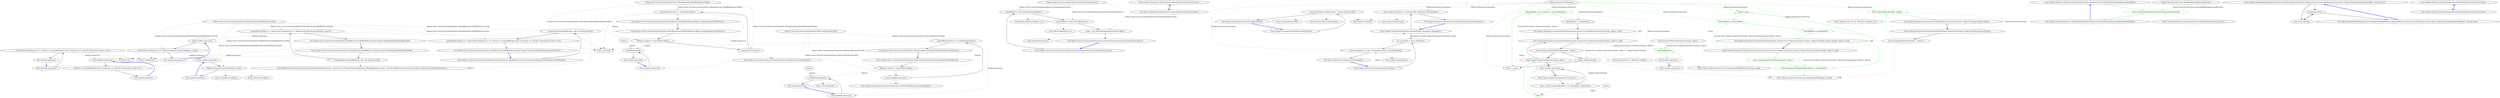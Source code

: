 digraph  {
m0_37 [label="Entry Unk.>", span="", cluster="Unk.>", file="BindingSyntax.cs"];
m0_5 [label="Entry Mock<IResolutionRoot>.cstr", span="", cluster="Mock<IResolutionRoot>.cstr", file="BindingSyntax.cs"];
m0_13 [label="Entry Ninject.Activation.Scope.ActivationScope.CanResolve(Ninject.Activation.IRequest)", span="53-53", cluster="Ninject.Activation.Scope.ActivationScope.CanResolve(Ninject.Activation.IRequest)", file="BindingSyntax.cs"];
m0_28 [label="Entry Unk.Resolve", span="", cluster="Unk.Resolve", file="BindingSyntax.cs"];
m0_7 [label="Entry ActivationScope.cstr", span="", cluster="ActivationScope.cstr", file="BindingSyntax.cs"];
m0_6 [label="Entry Mock<IRequest>.cstr", span="", cluster="Mock<IRequest>.cstr", file="BindingSyntax.cs"];
m0_33 [label="Entry Ninject.Activation.Scope.ActivationScope.Resolve(System.Type, System.Func<Ninject.Planning.Bindings.IBindingMetadata, bool>, System.Collections.Generic.IEnumerable<Ninject.Parameters.IParameter>)", span="65-65", cluster="Ninject.Activation.Scope.ActivationScope.Resolve(System.Type, System.Func<Ninject.Planning.Bindings.IBindingMetadata, bool>, System.Collections.Generic.IEnumerable<Ninject.Parameters.IParameter>)", file="BindingSyntax.cs"];
m0_41 [label="Entry Ninject.Tests.Unit.ActivationScopeTests.WhenResolveIsCalledWithServiceType.ScopeCreatesRequestWithItselfAsScope()", span="58-58", cluster="Ninject.Tests.Unit.ActivationScopeTests.WhenResolveIsCalledWithServiceType.ScopeCreatesRequestWithItselfAsScope()", file="BindingSyntax.cs"];
m0_42 [label="scope.Resolve(typeof(IWeapon), null, new IParameter[0])", span="60-60", cluster="Ninject.Tests.Unit.ActivationScopeTests.WhenResolveIsCalledWithServiceType.ScopeCreatesRequestWithItselfAsScope()", file="BindingSyntax.cs"];
m0_43 [label="parentMock.Verify(x => x.Resolve(It.Is<Request>(r => ReferenceEquals(r.ScopeCallback(), scope))))", span="61-61", cluster="Ninject.Tests.Unit.ActivationScopeTests.WhenResolveIsCalledWithServiceType.ScopeCreatesRequestWithItselfAsScope()", file="BindingSyntax.cs"];
m0_44 [label="Exit Ninject.Tests.Unit.ActivationScopeTests.WhenResolveIsCalledWithServiceType.ScopeCreatesRequestWithItselfAsScope()", span="58-58", cluster="Ninject.Tests.Unit.ActivationScopeTests.WhenResolveIsCalledWithServiceType.ScopeCreatesRequestWithItselfAsScope()", file="BindingSyntax.cs"];
m0_52 [label="Entry Unk.ReferenceEquals", span="", cluster="Unk.ReferenceEquals", file="BindingSyntax.cs"];
m0_24 [label="Entry Ninject.Activation.Scope.ActivationScope.Resolve(Ninject.Activation.IRequest)", span="75-75", cluster="Ninject.Activation.Scope.ActivationScope.Resolve(Ninject.Activation.IRequest)", file="BindingSyntax.cs"];
m0_8 [label="Entry Ninject.Tests.Unit.ActivationScopeTests.WhenCanResolveIsCalled.ScopeDelegatesCallToParent()", span="29-29", cluster="Ninject.Tests.Unit.ActivationScopeTests.WhenCanResolveIsCalled.ScopeDelegatesCallToParent()", file="BindingSyntax.cs"];
m0_9 [label="IRequest request = requestMock.Object", span="31-31", cluster="Ninject.Tests.Unit.ActivationScopeTests.WhenCanResolveIsCalled.ScopeDelegatesCallToParent()", file="BindingSyntax.cs"];
m0_10 [label="scope.CanResolve(request)", span="32-32", cluster="Ninject.Tests.Unit.ActivationScopeTests.WhenCanResolveIsCalled.ScopeDelegatesCallToParent()", file="BindingSyntax.cs"];
m0_11 [label="parentMock.Verify(x => x.CanResolve(request))", span="33-33", cluster="Ninject.Tests.Unit.ActivationScopeTests.WhenCanResolveIsCalled.ScopeDelegatesCallToParent()", file="BindingSyntax.cs"];
m0_12 [label="Exit Ninject.Tests.Unit.ActivationScopeTests.WhenCanResolveIsCalled.ScopeDelegatesCallToParent()", span="29-29", cluster="Ninject.Tests.Unit.ActivationScopeTests.WhenCanResolveIsCalled.ScopeDelegatesCallToParent()", file="BindingSyntax.cs"];
m0_19 [label="Entry Ninject.Tests.Unit.ActivationScopeTests.WhenResolveIsCalledWithRequestObject.ScopeDelegatesCallToParent()", span="40-40", cluster="Ninject.Tests.Unit.ActivationScopeTests.WhenResolveIsCalledWithRequestObject.ScopeDelegatesCallToParent()", file="BindingSyntax.cs"];
m0_20 [label="IRequest request = requestMock.Object", span="42-42", cluster="Ninject.Tests.Unit.ActivationScopeTests.WhenResolveIsCalledWithRequestObject.ScopeDelegatesCallToParent()", file="BindingSyntax.cs"];
m0_21 [label="scope.Resolve(request)", span="43-43", cluster="Ninject.Tests.Unit.ActivationScopeTests.WhenResolveIsCalledWithRequestObject.ScopeDelegatesCallToParent()", file="BindingSyntax.cs"];
m0_22 [label="parentMock.Verify(x => x.Resolve(request))", span="44-44", cluster="Ninject.Tests.Unit.ActivationScopeTests.WhenResolveIsCalledWithRequestObject.ScopeDelegatesCallToParent()", file="BindingSyntax.cs"];
m0_23 [label="Exit Ninject.Tests.Unit.ActivationScopeTests.WhenResolveIsCalledWithRequestObject.ScopeDelegatesCallToParent()", span="40-40", cluster="Ninject.Tests.Unit.ActivationScopeTests.WhenResolveIsCalledWithRequestObject.ScopeDelegatesCallToParent()", file="BindingSyntax.cs"];
m0_14 [label="Entry Unk.Verify", span="", cluster="Unk.Verify", file="BindingSyntax.cs"];
m0_18 [label="Entry Unk.CanResolve", span="", cluster="Unk.CanResolve", file="BindingSyntax.cs"];
m0_48 [label="Entry lambda expression", span="61-61", cluster="lambda expression", file="BindingSyntax.cs"];
m0_16 [label="x.CanResolve(request)", span="33-33", cluster="lambda expression", file="BindingSyntax.cs"];
m0_15 [label="Entry lambda expression", span="33-33", cluster="lambda expression", file="BindingSyntax.cs"];
m0_17 [label="Exit lambda expression", span="33-33", cluster="lambda expression", file="BindingSyntax.cs"];
m0_26 [label="x.Resolve(request)", span="44-44", cluster="lambda expression", file="BindingSyntax.cs"];
m0_25 [label="Entry lambda expression", span="44-44", cluster="lambda expression", file="BindingSyntax.cs"];
m0_27 [label="Exit lambda expression", span="44-44", cluster="lambda expression", file="BindingSyntax.cs"];
m0_34 [label="Entry lambda expression", span="54-54", cluster="lambda expression", file="BindingSyntax.cs"];
m0_35 [label="x.Resolve(It.Is<Request>(r => r.Service == typeof(IWeapon) && r.Constraint == null && r.Parameters.Count == 0))", span="54-54", cluster="lambda expression", file="BindingSyntax.cs"];
m0_36 [label="Exit lambda expression", span="54-54", cluster="lambda expression", file="BindingSyntax.cs"];
m0_38 [label="Entry lambda expression", span="54-54", cluster="lambda expression", file="BindingSyntax.cs"];
m0_39 [label="r.Service == typeof(IWeapon) && r.Constraint == null && r.Parameters.Count == 0", span="54-54", cluster="lambda expression", file="BindingSyntax.cs"];
m0_40 [label="Exit lambda expression", span="54-54", cluster="lambda expression", file="BindingSyntax.cs"];
m0_45 [label="Entry lambda expression", span="61-61", cluster="lambda expression", file="BindingSyntax.cs"];
m0_46 [label="x.Resolve(It.Is<Request>(r => ReferenceEquals(r.ScopeCallback(), scope)))", span="61-61", cluster="lambda expression", file="BindingSyntax.cs"];
m0_47 [label="Exit lambda expression", span="61-61", cluster="lambda expression", file="BindingSyntax.cs"];
m0_49 [label="ReferenceEquals(r.ScopeCallback(), scope)", span="61-61", cluster="lambda expression", file="BindingSyntax.cs"];
m0_50 [label="Exit lambda expression", span="61-61", cluster="lambda expression", file="BindingSyntax.cs"];
m0_29 [label="Entry Ninject.Tests.Unit.ActivationScopeTests.WhenResolveIsCalledWithServiceType.ScopeCreatesRequestAndDelegatesCallToParent()", span="51-51", cluster="Ninject.Tests.Unit.ActivationScopeTests.WhenResolveIsCalledWithServiceType.ScopeCreatesRequestAndDelegatesCallToParent()", file="BindingSyntax.cs"];
m0_30 [label="scope.Resolve(typeof(IWeapon), null, new IParameter[0])", span="53-53", cluster="Ninject.Tests.Unit.ActivationScopeTests.WhenResolveIsCalledWithServiceType.ScopeCreatesRequestAndDelegatesCallToParent()", file="BindingSyntax.cs"];
m0_31 [label="parentMock.Verify(x => x.Resolve(It.Is<Request>(r => r.Service == typeof(IWeapon) && r.Constraint == null && r.Parameters.Count == 0)))", span="54-54", cluster="Ninject.Tests.Unit.ActivationScopeTests.WhenResolveIsCalledWithServiceType.ScopeCreatesRequestAndDelegatesCallToParent()", file="BindingSyntax.cs"];
m0_32 [label="Exit Ninject.Tests.Unit.ActivationScopeTests.WhenResolveIsCalledWithServiceType.ScopeCreatesRequestAndDelegatesCallToParent()", span="51-51", cluster="Ninject.Tests.Unit.ActivationScopeTests.WhenResolveIsCalledWithServiceType.ScopeCreatesRequestAndDelegatesCallToParent()", file="BindingSyntax.cs"];
m0_51 [label="Entry Unk.ScopeCallback", span="", cluster="Unk.ScopeCallback", file="BindingSyntax.cs"];
m0_0 [label="Entry Ninject.Tests.Unit.ActivationScopeTests.ActivationScopeContext.ActivationScopeContext()", span="18-18", cluster="Ninject.Tests.Unit.ActivationScopeTests.ActivationScopeContext.ActivationScopeContext()", file="BindingSyntax.cs"];
m0_1 [label="parentMock = new Mock<IResolutionRoot>()", span="20-20", cluster="Ninject.Tests.Unit.ActivationScopeTests.ActivationScopeContext.ActivationScopeContext()", file="BindingSyntax.cs"];
m0_2 [label="requestMock = new Mock<IRequest>()", span="21-21", cluster="Ninject.Tests.Unit.ActivationScopeTests.ActivationScopeContext.ActivationScopeContext()", file="BindingSyntax.cs"];
m0_3 [label="scope = new ActivationScope(parentMock.Object)", span="22-22", cluster="Ninject.Tests.Unit.ActivationScopeTests.ActivationScopeContext.ActivationScopeContext()", file="BindingSyntax.cs"];
m0_4 [label="Exit Ninject.Tests.Unit.ActivationScopeTests.ActivationScopeContext.ActivationScopeContext()", span="18-18", cluster="Ninject.Tests.Unit.ActivationScopeTests.ActivationScopeContext.ActivationScopeContext()", file="BindingSyntax.cs"];
m0_53 [label="Ninject.Tests.Unit.ActivationScopeTests.ActivationScopeContext", span="", file="BindingSyntax.cs"];
m0_54 [label="Ninject.Tests.Unit.ActivationScopeTests.WhenCanResolveIsCalled", span="", file="BindingSyntax.cs"];
m0_55 [label=request, span="", file="BindingSyntax.cs"];
m0_56 [label="Ninject.Tests.Unit.ActivationScopeTests.WhenResolveIsCalledWithRequestObject", span="", file="BindingSyntax.cs"];
m0_57 [label=request, span="", file="BindingSyntax.cs"];
m0_58 [label="Ninject.Tests.Unit.ActivationScopeTests.WhenResolveIsCalledWithServiceType", span="", file="BindingSyntax.cs"];
m2_0 [label="Entry Ninject.Parameters.IParameter.GetValue(Ninject.Activation.IContext)", span="36-36", cluster="Ninject.Parameters.IParameter.GetValue(Ninject.Activation.IContext)", file="IParameter.cs"];
m2_1 [label="Exit Ninject.Parameters.IParameter.GetValue(Ninject.Activation.IContext)", span="36-36", cluster="Ninject.Parameters.IParameter.GetValue(Ninject.Activation.IContext)", file="IParameter.cs"];
m5_44 [label="Entry string.Equals(string)", span="0-0", cluster="string.Equals(string)", file="Parameter.cs"];
m5_3 [label=value, span="45-45", cluster="lambda expression", file="Parameter.cs", color=green, community=0];
m5_25 [label="Entry Ninject.Parameters.Parameter.GetValue(Ninject.Activation.IContext, Ninject.Planning.Targets.ITarget)", span="85-85", cluster="Ninject.Parameters.Parameter.GetValue(Ninject.Activation.IContext, Ninject.Planning.Targets.ITarget)", file="Parameter.cs"];
m5_27 [label="return ValueCallback(context, target);", span="88-88", cluster="Ninject.Parameters.Parameter.GetValue(Ninject.Activation.IContext, Ninject.Planning.Targets.ITarget)", color=green, community=0, file="Parameter.cs"];
m5_26 [label="Ensure.ArgumentNotNull(context, ''context'')", span="87-87", cluster="Ninject.Parameters.Parameter.GetValue(Ninject.Activation.IContext, Ninject.Planning.Targets.ITarget)", file="Parameter.cs"];
m5_28 [label="Exit Ninject.Parameters.Parameter.GetValue(Ninject.Activation.IContext, Ninject.Planning.Targets.ITarget)", span="85-85", cluster="Ninject.Parameters.Parameter.GetValue(Ninject.Activation.IContext, Ninject.Planning.Targets.ITarget)", file="Parameter.cs"];
m5_41 [label="Entry string.GetHashCode()", span="0-0", cluster="string.GetHashCode()", file="Parameter.cs"];
m5_40 [label="Entry System.Type.GetHashCode()", span="0-0", cluster="System.Type.GetHashCode()", file="Parameter.cs"];
m5_17 [label="Entry System.Func<T, TResult>.Invoke(T)", span="0-0", cluster="System.Func<T, TResult>.Invoke(T)", file="Parameter.cs"];
m5_36 [label="Entry Ninject.Parameters.Parameter.GetHashCode()", span="106-106", cluster="Ninject.Parameters.Parameter.GetHashCode()", file="Parameter.cs"];
m5_37 [label="return GetType().GetHashCode() ^ Name.GetHashCode();", span="108-108", cluster="Ninject.Parameters.Parameter.GetHashCode()", file="Parameter.cs"];
m5_38 [label="Exit Ninject.Parameters.Parameter.GetHashCode()", span="106-106", cluster="Ninject.Parameters.Parameter.GetHashCode()", file="Parameter.cs"];
m5_12 [label="Entry Ninject.Infrastructure.Ensure.ArgumentNotNullOrEmpty(string, string)", span="22-22", cluster="Ninject.Infrastructure.Ensure.ArgumentNotNullOrEmpty(string, string)", file="Parameter.cs"];
m5_35 [label="Entry object.Equals(object)", span="0-0", cluster="object.Equals(object)", file="Parameter.cs"];
m5_0 [label="Entry Ninject.NinjectSettings.Get<T>(string, T)", span="120-120", cluster="Ninject.NinjectSettings.Get<T>(string, T)", file="Parameter.cs"];
m5_1 [label="return _values.ContainsKey(key) ? (T)_values[key] : defaultValue;", span="122-122", cluster="Ninject.NinjectSettings.Get<T>(string, T)", file="Parameter.cs"];
m5_2 [label="Entry lambda expression", span="45-45", cluster="lambda expression", file="Parameter.cs"];
m5_39 [label="Entry object.GetType()", span="0-0", cluster="object.GetType()", file="Parameter.cs"];
m5_29 [label="Entry System.Func<T1, T2, TResult>.Invoke(T1, T2)", span="0-0", cluster="System.Func<T1, T2, TResult>.Invoke(T1, T2)", file="Parameter.cs"];
m5_30 [label="Entry Ninject.Parameters.Parameter.Equals(object)", span="96-96", cluster="Ninject.Parameters.Parameter.Equals(object)", file="Parameter.cs"];
m5_32 [label="return parameter != null ? Equals(parameter) : base.Equals(obj);", span="99-99", cluster="Ninject.Parameters.Parameter.Equals(object)", file="Parameter.cs"];
m5_31 [label="var parameter = obj as IParameter", span="98-98", cluster="Ninject.Parameters.Parameter.Equals(object)", file="Parameter.cs"];
m5_33 [label="Exit Ninject.Parameters.Parameter.Equals(object)", span="96-96", cluster="Ninject.Parameters.Parameter.Equals(object)", file="Parameter.cs"];
m5_14 [label="Entry lambda expression", span="59-59", cluster="lambda expression", file="Parameter.cs"];
m5_4 [label="Entry Ninject.NinjectSettings.Set(string, object)", span="130-130", cluster="Ninject.NinjectSettings.Set(string, object)", file="Parameter.cs"];
m5_15 [label="valueCallback(ctx)", span="59-59", cluster="lambda expression", color=green, community=0, file="Parameter.cs"];
m5_16 [label="Exit lambda expression", span="59-59", cluster="lambda expression", file="Parameter.cs"];
m5_5 [label="Entry Ninject.Parameters.Parameter.Parameter(string, System.Func<Ninject.Activation.IContext, object>, bool)", span="53-53", cluster="Ninject.Parameters.Parameter.Parameter(string, System.Func<Ninject.Activation.IContext, object>, bool)", file="Parameter.cs"];
m5_6 [label="Ensure.ArgumentNotNullOrEmpty(name, ''name'')", span="55-55", cluster="Ninject.Parameters.Parameter.Parameter(string, System.Func<Ninject.Activation.IContext, object>, bool)", file="Parameter.cs"];
m5_34 [label="Entry Ninject.Parameters.Parameter.Equals(Ninject.Parameters.IParameter)", span="116-116", cluster="Ninject.Parameters.Parameter.Equals(Ninject.Parameters.IParameter)", file="Parameter.cs"];
m5_42 [label="return other.GetType() == GetType() && other.Name.Equals(Name);", span="118-118", cluster="Ninject.Parameters.Parameter.Equals(Ninject.Parameters.IParameter)", file="Parameter.cs"];
m5_43 [label="Exit Ninject.Parameters.Parameter.Equals(Ninject.Parameters.IParameter)", span="116-116", cluster="Ninject.Parameters.Parameter.Equals(Ninject.Parameters.IParameter)", file="Parameter.cs"];
m5_13 [label="Entry Ninject.Infrastructure.Ensure.ArgumentNotNull(object, string)", span="17-17", cluster="Ninject.Infrastructure.Ensure.ArgumentNotNull(object, string)", file="Parameter.cs"];
m5_9 [label="ValueCallback = (ctx, target) => valueCallback(ctx)", span="59-59", cluster="Ninject.Parameters.Parameter.Parameter(string, System.Func<Ninject.Activation.IContext, object>, bool)", color=green, community=0, file="Parameter.cs"];
m5_8 [label="Name = name", span="58-58", cluster="Ninject.Parameters.Parameter.Parameter(string, System.Func<Ninject.Activation.IContext, object>, bool)", file="Parameter.cs"];
m5_10 [label="ShouldInherit = shouldInherit", span="60-60", cluster="Ninject.Parameters.Parameter.Parameter(string, System.Func<Ninject.Activation.IContext, object>, bool)", file="Parameter.cs"];
m5_7 [label="Ninject.NinjectSettings", span="", cluster="Ninject.Parameters.Parameter.Parameter(string, System.Func<Ninject.Activation.IContext, object>, bool)", file="Parameter.cs"];
m5_11 [label="Exit Ninject.Parameters.Parameter.Parameter(string, System.Func<Ninject.Activation.IContext, object>, bool)", span="53-53", cluster="Ninject.Parameters.Parameter.Parameter(string, System.Func<Ninject.Activation.IContext, object>, bool)", file="Parameter.cs"];
m5_18 [label="Entry Ninject.Parameters.Parameter.Parameter(string, System.Func<Ninject.Activation.IContext, Ninject.Planning.Targets.ITarget, object>, bool)", span="69-69", cluster="Ninject.Parameters.Parameter.Parameter(string, System.Func<Ninject.Activation.IContext, Ninject.Planning.Targets.ITarget, object>, bool)", file="Parameter.cs"];
m5_19 [label="Ensure.ArgumentNotNullOrEmpty(name, ''name'')", span="71-71", cluster="Ninject.Parameters.Parameter.Parameter(string, System.Func<Ninject.Activation.IContext, Ninject.Planning.Targets.ITarget, object>, bool)", color=green, community=0, file="Parameter.cs"];
m5_20 [label="Ensure.ArgumentNotNull(valueCallback, ''valueCallback'')", span="72-72", cluster="Ninject.Parameters.Parameter.Parameter(string, System.Func<Ninject.Activation.IContext, Ninject.Planning.Targets.ITarget, object>, bool)", color=green, community=0, file="Parameter.cs"];
m5_21 [label="Name = name", span="74-74", cluster="Ninject.Parameters.Parameter.Parameter(string, System.Func<Ninject.Activation.IContext, Ninject.Planning.Targets.ITarget, object>, bool)", color=green, community=0, file="Parameter.cs"];
m5_22 [label="ValueCallback = valueCallback", span="75-75", cluster="Ninject.Parameters.Parameter.Parameter(string, System.Func<Ninject.Activation.IContext, Ninject.Planning.Targets.ITarget, object>, bool)", color=green, community=0, file="Parameter.cs"];
m5_23 [label="ShouldInherit = shouldInherit", span="76-76", cluster="Ninject.Parameters.Parameter.Parameter(string, System.Func<Ninject.Activation.IContext, Ninject.Planning.Targets.ITarget, object>, bool)", color=green, community=0, file="Parameter.cs"];
m5_24 [label="Exit Ninject.Parameters.Parameter.Parameter(string, System.Func<Ninject.Activation.IContext, Ninject.Planning.Targets.ITarget, object>, bool)", span="69-69", cluster="Ninject.Parameters.Parameter.Parameter(string, System.Func<Ninject.Activation.IContext, Ninject.Planning.Targets.ITarget, object>, bool)", file="Parameter.cs"];
m5_45 [label=object, span="", file="Parameter.cs"];
m5_46 [label="Ninject.Parameters.Parameter", span="", file="Parameter.cs"];
m5_47 [label="System.Func<Ninject.Activation.IContext, object>", span="", file="Parameter.cs"];
m6_0 [label="Entry Ninject.Selection.Heuristics.StandardMethodInjectionHeuristic.ShouldInject(System.Reflection.MethodInfo)", span="36-36", cluster="Ninject.Selection.Heuristics.StandardMethodInjectionHeuristic.ShouldInject(System.Reflection.MethodInfo)", file="PropertyValue.cs"];
m6_1 [label="return method.HasAttribute(Kernel.Settings.InjectAttribute);", span="38-38", cluster="Ninject.Selection.Heuristics.StandardMethodInjectionHeuristic.ShouldInject(System.Reflection.MethodInfo)", file="PropertyValue.cs", color=green, community=0];
m6_2 [label="Exit Ninject.Selection.Heuristics.StandardMethodInjectionHeuristic.ShouldInject(System.Reflection.MethodInfo)", span="36-36", cluster="Ninject.Selection.Heuristics.StandardMethodInjectionHeuristic.ShouldInject(System.Reflection.MethodInfo)", file="PropertyValue.cs"];
m6_3 [label="Entry System.Reflection.ICustomAttributeProvider.HasAttribute(System.Type)", span="38-38", cluster="System.Reflection.ICustomAttributeProvider.HasAttribute(System.Type)", file="PropertyValue.cs"];
m6_4 [label="Ninject.Selection.Heuristics.StandardMethodInjectionHeuristic", span="", file="PropertyValue.cs"];
m7_0 [label="Entry Ninject.Planning.Bindings.Resolvers.StandardBindingResolver.Resolve(Ninject.Infrastructure.Multimap<System.Type, Ninject.Planning.Bindings.IBinding>, System.Type)", span="29-29", cluster="Ninject.Planning.Bindings.Resolvers.StandardBindingResolver.Resolve(Ninject.Infrastructure.Multimap<System.Type, Ninject.Planning.Bindings.IBinding>, System.Type)", file="StandardProvider.cs"];
m7_1 [label="bindings[service]", span="31-31", cluster="Ninject.Planning.Bindings.Resolvers.StandardBindingResolver.Resolve(Ninject.Infrastructure.Multimap<System.Type, Ninject.Planning.Bindings.IBinding>, System.Type)", file="StandardProvider.cs"];
m7_2 [label="yield return binding;", span="32-32", cluster="Ninject.Planning.Bindings.Resolvers.StandardBindingResolver.Resolve(Ninject.Infrastructure.Multimap<System.Type, Ninject.Planning.Bindings.IBinding>, System.Type)", file="StandardProvider.cs"];
m7_3 [label="Exit Ninject.Planning.Bindings.Resolvers.StandardBindingResolver.Resolve(Ninject.Infrastructure.Multimap<System.Type, Ninject.Planning.Bindings.IBinding>, System.Type)", span="29-29", cluster="Ninject.Planning.Bindings.Resolvers.StandardBindingResolver.Resolve(Ninject.Infrastructure.Multimap<System.Type, Ninject.Planning.Bindings.IBinding>, System.Type)", file="StandardProvider.cs"];
m8_0 [label="Entry Ninject.Planning.Targets.ITarget.ResolveWithin(Ninject.Activation.IContext)", span="54-54", cluster="Ninject.Planning.Targets.ITarget.ResolveWithin(Ninject.Activation.IContext)", file="Target.cs"];
m8_1 [label="Exit Ninject.Planning.Targets.ITarget.ResolveWithin(Ninject.Activation.IContext)", span="54-54", cluster="Ninject.Planning.Targets.ITarget.ResolveWithin(Ninject.Activation.IContext)", file="Target.cs"];
m0_41 -> m0_42  [key=0, style=solid];
m0_42 -> m0_43  [key=0, style=solid];
m0_42 -> m0_33  [key=2, style=dotted];
m0_43 -> m0_44  [key=0, style=solid];
m0_43 -> m0_14  [key=2, style=dotted];
m0_43 -> m0_45  [key=1, style=dashed, color=darkseagreen4, label="lambda expression"];
m0_44 -> m0_41  [key=0, style=bold, color=blue];
m0_8 -> m0_9  [key=0, style=solid];
m0_9 -> m0_10  [key=0, style=solid];
m0_9 -> m0_11  [key=1, style=dashed, color=darkseagreen4, label=request];
m0_9 -> m0_16  [key=1, style=dashed, color=darkseagreen4, label=request];
m0_10 -> m0_11  [key=0, style=solid];
m0_10 -> m0_13  [key=2, style=dotted];
m0_11 -> m0_12  [key=0, style=solid];
m0_11 -> m0_14  [key=2, style=dotted];
m0_11 -> m0_15  [key=1, style=dashed, color=darkseagreen4, label="lambda expression"];
m0_12 -> m0_8  [key=0, style=bold, color=blue];
m0_19 -> m0_20  [key=0, style=solid];
m0_20 -> m0_21  [key=0, style=solid];
m0_20 -> m0_22  [key=1, style=dashed, color=darkseagreen4, label=request];
m0_20 -> m0_26  [key=1, style=dashed, color=darkseagreen4, label=request];
m0_21 -> m0_22  [key=0, style=solid];
m0_21 -> m0_24  [key=2, style=dotted];
m0_22 -> m0_23  [key=0, style=solid];
m0_22 -> m0_14  [key=2, style=dotted];
m0_22 -> m0_25  [key=1, style=dashed, color=darkseagreen4, label="lambda expression"];
m0_23 -> m0_19  [key=0, style=bold, color=blue];
m0_48 -> m0_49  [key=0, style=solid];
m0_16 -> m0_17  [key=0, style=solid];
m0_16 -> m0_18  [key=2, style=dotted];
m0_15 -> m0_16  [key=0, style=solid];
m0_17 -> m0_15  [key=0, style=bold, color=blue];
m0_26 -> m0_27  [key=0, style=solid];
m0_26 -> m0_28  [key=2, style=dotted];
m0_25 -> m0_26  [key=0, style=solid];
m0_27 -> m0_25  [key=0, style=bold, color=blue];
m0_34 -> m0_35  [key=0, style=solid];
m0_35 -> m0_36  [key=0, style=solid];
m0_35 -> m0_37  [key=2, style=dotted];
m0_35 -> m0_28  [key=2, style=dotted];
m0_35 -> m0_38  [key=1, style=dashed, color=darkseagreen4, label="lambda expression"];
m0_36 -> m0_34  [key=0, style=bold, color=blue];
m0_38 -> m0_39  [key=0, style=solid];
m0_39 -> m0_40  [key=0, style=solid];
m0_40 -> m0_38  [key=0, style=bold, color=blue];
m0_45 -> m0_46  [key=0, style=solid];
m0_46 -> m0_47  [key=0, style=solid];
m0_46 -> m0_37  [key=2, style=dotted];
m0_46 -> m0_28  [key=2, style=dotted];
m0_46 -> m0_48  [key=1, style=dashed, color=darkseagreen4, label="lambda expression"];
m0_47 -> m0_45  [key=0, style=bold, color=blue];
m0_49 -> m0_50  [key=0, style=solid];
m0_49 -> m0_51  [key=2, style=dotted];
m0_49 -> m0_52  [key=2, style=dotted];
m0_50 -> m0_48  [key=0, style=bold, color=blue];
m0_29 -> m0_30  [key=0, style=solid];
m0_30 -> m0_31  [key=0, style=solid];
m0_30 -> m0_33  [key=2, style=dotted];
m0_31 -> m0_32  [key=0, style=solid];
m0_31 -> m0_14  [key=2, style=dotted];
m0_31 -> m0_34  [key=1, style=dashed, color=darkseagreen4, label="lambda expression"];
m0_32 -> m0_29  [key=0, style=bold, color=blue];
m0_0 -> m0_1  [key=0, style=solid];
m0_1 -> m0_2  [key=0, style=solid];
m0_1 -> m0_5  [key=2, style=dotted];
m0_2 -> m0_3  [key=0, style=solid];
m0_2 -> m0_6  [key=2, style=dotted];
m0_3 -> m0_4  [key=0, style=solid];
m0_3 -> m0_7  [key=2, style=dotted];
m0_4 -> m0_0  [key=0, style=bold, color=blue];
m0_53 -> m0_1  [key=1, style=dashed, color=darkseagreen4, label="Ninject.Tests.Unit.ActivationScopeTests.ActivationScopeContext"];
m0_53 -> m0_2  [key=1, style=dashed, color=darkseagreen4, label="Ninject.Tests.Unit.ActivationScopeTests.ActivationScopeContext"];
m0_53 -> m0_3  [key=1, style=dashed, color=darkseagreen4, label="Ninject.Tests.Unit.ActivationScopeTests.ActivationScopeContext"];
m0_54 -> m0_9  [key=1, style=dashed, color=darkseagreen4, label="Ninject.Tests.Unit.ActivationScopeTests.WhenCanResolveIsCalled"];
m0_54 -> m0_10  [key=1, style=dashed, color=darkseagreen4, label="Ninject.Tests.Unit.ActivationScopeTests.WhenCanResolveIsCalled"];
m0_54 -> m0_11  [key=1, style=dashed, color=darkseagreen4, label="Ninject.Tests.Unit.ActivationScopeTests.WhenCanResolveIsCalled"];
m0_55 -> m0_16  [key=1, style=dashed, color=darkseagreen4, label=request];
m0_56 -> m0_20  [key=1, style=dashed, color=darkseagreen4, label="Ninject.Tests.Unit.ActivationScopeTests.WhenResolveIsCalledWithRequestObject"];
m0_56 -> m0_21  [key=1, style=dashed, color=darkseagreen4, label="Ninject.Tests.Unit.ActivationScopeTests.WhenResolveIsCalledWithRequestObject"];
m0_56 -> m0_22  [key=1, style=dashed, color=darkseagreen4, label="Ninject.Tests.Unit.ActivationScopeTests.WhenResolveIsCalledWithRequestObject"];
m0_57 -> m0_26  [key=1, style=dashed, color=darkseagreen4, label=request];
m0_58 -> m0_30  [key=1, style=dashed, color=darkseagreen4, label="Ninject.Tests.Unit.ActivationScopeTests.WhenResolveIsCalledWithServiceType"];
m0_58 -> m0_31  [key=1, style=dashed, color=darkseagreen4, label="Ninject.Tests.Unit.ActivationScopeTests.WhenResolveIsCalledWithServiceType"];
m0_58 -> m0_42  [key=1, style=dashed, color=darkseagreen4, label="Ninject.Tests.Unit.ActivationScopeTests.WhenResolveIsCalledWithServiceType"];
m0_58 -> m0_43  [key=1, style=dashed, color=darkseagreen4, label="Ninject.Tests.Unit.ActivationScopeTests.WhenResolveIsCalledWithServiceType"];
m0_58 -> m0_46  [key=1, style=dashed, color=darkseagreen4, label="Ninject.Tests.Unit.ActivationScopeTests.WhenResolveIsCalledWithServiceType"];
m0_58 -> m0_49  [key=1, style=dashed, color=darkseagreen4, label="Ninject.Tests.Unit.ActivationScopeTests.WhenResolveIsCalledWithServiceType"];
m2_0 -> m2_1  [key=0, style=solid];
m2_1 -> m2_0  [key=0, style=bold, color=blue];
m5_3 -> m5_4  [key=0, style=solid, color=green];
m5_25 -> m5_27  [key=1, style=dashed, color=green, label="Ninject.Activation.IContext"];
m5_25 -> m5_26  [key=0, style=solid];
m5_27 -> m5_28  [key=0, style=solid, color=green];
m5_27 -> m5_29  [key=2, style=dotted, color=green];
m5_26 -> m5_27  [key=0, style=solid, color=green];
m5_26 -> m5_13  [key=2, style=dotted];
m5_28 -> m5_25  [key=0, style=bold, color=blue];
m5_36 -> m5_37  [key=0, style=solid];
m5_37 -> m5_38  [key=0, style=solid];
m5_37 -> m5_39  [key=2, style=dotted];
m5_37 -> m5_40  [key=2, style=dotted];
m5_37 -> m5_41  [key=2, style=dotted];
m5_38 -> m5_36  [key=0, style=bold, color=blue];
m5_0 -> m5_1  [key=0, style=solid];
m5_1 -> m5_2  [key=0, style=solid];
m5_1 -> m5_3  [key=2, style=dotted];
m5_2 -> m5_0  [key=0, style=bold, color=blue];
m5_2 -> m5_3  [key=0, style=solid, color=green];
m5_30 -> m5_32  [key=1, style=dashed, color=darkseagreen4, label=object];
m5_30 -> m5_31  [key=0, style=solid];
m5_32 -> m5_33  [key=0, style=solid];
m5_32 -> m5_34  [key=2, style=dotted];
m5_32 -> m5_35  [key=2, style=dotted];
m5_31 -> m5_32  [key=0, style=solid];
m5_33 -> m5_30  [key=0, style=bold, color=blue];
m5_14 -> m5_15  [key=0, style=solid, color=green];
m5_4 -> m5_2  [key=0, style=bold, color=blue];
m5_4 -> m5_5  [key=0, style=solid];
m5_15 -> m5_16  [key=0, style=solid, color=green];
m5_15 -> m5_17  [key=2, style=dotted, color=green];
m5_16 -> m5_14  [key=0, style=bold, color=blue];
m5_5 -> m5_6  [key=0, style=solid];
m5_5 -> m5_9  [key=1, style=dashed, color=green, label="System.Func<Ninject.Activation.IContext, object>"];
m5_5 -> m5_15  [key=1, style=dashed, color=green, label="System.Func<Ninject.Activation.IContext, object>"];
m5_5 -> m5_7  [key=1, style=dashed, color=darkseagreen4, label="System.Func<Ninject.Activation.IContext, object>"];
m5_5 -> m5_8  [key=1, style=dashed, color=darkseagreen4, label=string];
m5_5 -> m5_10  [key=1, style=dashed, color=darkseagreen4, label=bool];
m5_6 -> m5_4  [key=0, style=bold, color=blue];
m5_6 -> m5_12  [key=2, style=dotted];
m5_6 -> m5_7  [key=0, style=solid];
m5_34 -> m5_42  [key=0, style=solid];
m5_34 -> m5_31  [key=3, color=darkorchid, style=bold, label="Parameter variable Ninject.Parameters.IParameter other"];
m5_42 -> m5_43  [key=0, style=solid];
m5_42 -> m5_39  [key=2, style=dotted];
m5_42 -> m5_44  [key=2, style=dotted];
m5_43 -> m5_34  [key=0, style=bold, color=blue];
m5_9 -> m5_10  [key=0, style=solid, color=green];
m5_9 -> m5_15  [key=1, style=dashed, color=green, label="Ninject.Activation.IContext"];
m5_8 -> m5_9  [key=0, style=solid, color=green];
m5_10 -> m5_11  [key=0, style=solid];
m5_7 -> m5_8  [key=0, style=solid];
m5_7 -> m5_13  [key=2, style=dotted];
m5_7 -> m5_1  [key=1, style=dashed, color=darkseagreen4, label="Ninject.NinjectSettings"];
m5_7 -> m5_5  [key=1, style=dashed, color=darkseagreen4, label="Ninject.NinjectSettings"];
m5_11 -> m5_5  [key=0, style=bold, color=blue];
m5_18 -> m5_19  [key=0, style=solid, color=green];
m5_18 -> m5_20  [key=1, style=dashed, color=green, label="System.Func<Ninject.Activation.IContext, Ninject.Planning.Targets.ITarget, object>"];
m5_18 -> m5_21  [key=1, style=dashed, color=green, label=string];
m5_18 -> m5_22  [key=1, style=dashed, color=green, label="System.Func<Ninject.Activation.IContext, Ninject.Planning.Targets.ITarget, object>"];
m5_18 -> m5_23  [key=1, style=dashed, color=green, label=bool];
m5_19 -> m5_20  [key=0, style=solid, color=green];
m5_19 -> m5_12  [key=2, style=dotted, color=green];
m5_20 -> m5_21  [key=0, style=solid, color=green];
m5_20 -> m5_13  [key=2, style=dotted, color=green];
m5_21 -> m5_22  [key=0, style=solid, color=green];
m5_22 -> m5_23  [key=0, style=solid, color=green];
m5_23 -> m5_24  [key=0, style=solid, color=green];
m5_24 -> m5_18  [key=0, style=bold, color=blue];
m5_45 -> m5_3  [key=1, style=dashed, color=green, label=object];
m5_46 -> m5_9  [key=1, style=dashed, color=green, label="Ninject.Parameters.Parameter"];
m5_46 -> m5_21  [key=1, style=dashed, color=green, label="Ninject.Parameters.Parameter"];
m5_46 -> m5_22  [key=1, style=dashed, color=green, label="Ninject.Parameters.Parameter"];
m5_46 -> m5_23  [key=1, style=dashed, color=green, label="Ninject.Parameters.Parameter"];
m5_46 -> m5_27  [key=1, style=dashed, color=green, label="Ninject.Parameters.Parameter"];
m5_46 -> m5_8  [key=1, style=dashed, color=darkseagreen4, label="Ninject.Parameters.Parameter"];
m5_46 -> m5_10  [key=1, style=dashed, color=darkseagreen4, label="Ninject.Parameters.Parameter"];
m5_46 -> m5_32  [key=1, style=dashed, color=darkseagreen4, label="Ninject.Parameters.Parameter"];
m5_46 -> m5_37  [key=1, style=dashed, color=darkseagreen4, label="Ninject.Parameters.Parameter"];
m5_46 -> m5_42  [key=1, style=dashed, color=darkseagreen4, label="Ninject.Parameters.Parameter"];
m5_47 -> m5_15  [key=1, style=dashed, color=green, label="System.Func<Ninject.Activation.IContext, object>"];
m6_0 -> m6_1  [key=0, style=solid, color=green];
m6_1 -> m6_2  [key=0, style=solid, color=green];
m6_1 -> m6_3  [key=2, style=dotted, color=green];
m6_2 -> m6_0  [key=0, style=bold, color=blue];
m6_4 -> m6_1  [key=1, style=dashed, color=green, label="Ninject.Selection.Heuristics.StandardMethodInjectionHeuristic"];
m7_0 -> m7_1  [key=0, style=solid];
m7_0 -> m7_2  [key=0, style=bold, color=crimson];
m7_1 -> m7_2  [key=0, style=solid];
m7_1 -> m7_3  [key=0, style=solid];
m7_2 -> m7_1  [key=0, style=solid];
m7_3 -> m7_0  [key=0, style=bold, color=blue];
m8_0 -> m8_1  [key=0, style=solid];
m8_1 -> m8_0  [key=0, style=bold, color=blue];
}
